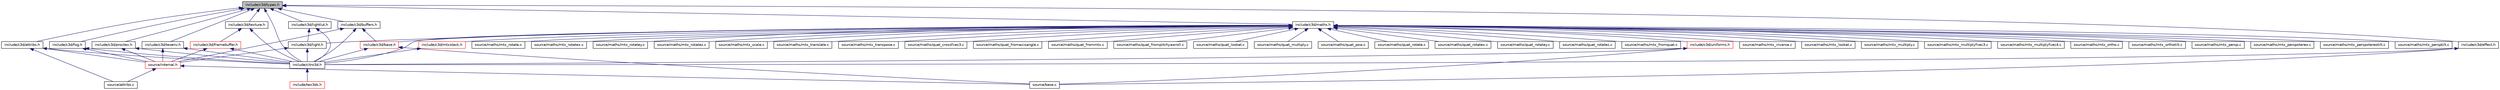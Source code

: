 digraph "include/c3d/types.h"
{
  edge [fontname="Helvetica",fontsize="10",labelfontname="Helvetica",labelfontsize="10"];
  node [fontname="Helvetica",fontsize="10",shape=record];
  Node2 [label="include/c3d/types.h",height=0.2,width=0.4,color="black", fillcolor="grey75", style="filled", fontcolor="black"];
  Node2 -> Node3 [dir="back",color="midnightblue",fontsize="10",style="solid",fontname="Helvetica"];
  Node3 [label="include/c3d/attribs.h",height=0.2,width=0.4,color="black", fillcolor="white", style="filled",URL="$attribs_8h.html"];
  Node3 -> Node4 [dir="back",color="midnightblue",fontsize="10",style="solid",fontname="Helvetica"];
  Node4 [label="include/citro3d.h",height=0.2,width=0.4,color="black", fillcolor="white", style="filled",URL="$citro3d_8h.html"];
  Node4 -> Node5 [dir="back",color="midnightblue",fontsize="10",style="solid",fontname="Helvetica"];
  Node5 [label="include/tex3ds.h",height=0.2,width=0.4,color="red", fillcolor="white", style="filled",URL="$tex3ds_8h.html",tooltip="tex3ds support "];
  Node3 -> Node7 [dir="back",color="midnightblue",fontsize="10",style="solid",fontname="Helvetica"];
  Node7 [label="source/internal.h",height=0.2,width=0.4,color="red", fillcolor="white", style="filled",URL="$internal_8h.html"];
  Node7 -> Node8 [dir="back",color="midnightblue",fontsize="10",style="solid",fontname="Helvetica"];
  Node8 [label="source/attribs.c",height=0.2,width=0.4,color="black", fillcolor="white", style="filled",URL="$attribs_8c.html"];
  Node7 -> Node9 [dir="back",color="midnightblue",fontsize="10",style="solid",fontname="Helvetica"];
  Node9 [label="source/base.c",height=0.2,width=0.4,color="black", fillcolor="white", style="filled",URL="$base_8c.html"];
  Node3 -> Node8 [dir="back",color="midnightblue",fontsize="10",style="solid",fontname="Helvetica"];
  Node2 -> Node25 [dir="back",color="midnightblue",fontsize="10",style="solid",fontname="Helvetica"];
  Node25 [label="include/c3d/buffers.h",height=0.2,width=0.4,color="black", fillcolor="white", style="filled",URL="$buffers_8h.html"];
  Node25 -> Node26 [dir="back",color="midnightblue",fontsize="10",style="solid",fontname="Helvetica"];
  Node26 [label="include/c3d/base.h",height=0.2,width=0.4,color="red", fillcolor="white", style="filled",URL="$base_8h.html"];
  Node26 -> Node4 [dir="back",color="midnightblue",fontsize="10",style="solid",fontname="Helvetica"];
  Node26 -> Node9 [dir="back",color="midnightblue",fontsize="10",style="solid",fontname="Helvetica"];
  Node25 -> Node4 [dir="back",color="midnightblue",fontsize="10",style="solid",fontname="Helvetica"];
  Node25 -> Node7 [dir="back",color="midnightblue",fontsize="10",style="solid",fontname="Helvetica"];
  Node2 -> Node27 [dir="back",color="midnightblue",fontsize="10",style="solid",fontname="Helvetica"];
  Node27 [label="include/c3d/maths.h",height=0.2,width=0.4,color="black", fillcolor="white", style="filled",URL="$maths_8h.html"];
  Node27 -> Node26 [dir="back",color="midnightblue",fontsize="10",style="solid",fontname="Helvetica"];
  Node27 -> Node28 [dir="back",color="midnightblue",fontsize="10",style="solid",fontname="Helvetica"];
  Node28 [label="include/c3d/light.h",height=0.2,width=0.4,color="black", fillcolor="white", style="filled",URL="$light_8h.html"];
  Node28 -> Node4 [dir="back",color="midnightblue",fontsize="10",style="solid",fontname="Helvetica"];
  Node28 -> Node7 [dir="back",color="midnightblue",fontsize="10",style="solid",fontname="Helvetica"];
  Node27 -> Node29 [dir="back",color="midnightblue",fontsize="10",style="solid",fontname="Helvetica"];
  Node29 [label="include/c3d/mtxstack.h",height=0.2,width=0.4,color="red", fillcolor="white", style="filled",URL="$mtxstack_8h.html"];
  Node29 -> Node4 [dir="back",color="midnightblue",fontsize="10",style="solid",fontname="Helvetica"];
  Node27 -> Node31 [dir="back",color="midnightblue",fontsize="10",style="solid",fontname="Helvetica"];
  Node31 [label="include/c3d/uniforms.h",height=0.2,width=0.4,color="red", fillcolor="white", style="filled",URL="$uniforms_8h.html"];
  Node31 -> Node4 [dir="back",color="midnightblue",fontsize="10",style="solid",fontname="Helvetica"];
  Node31 -> Node9 [dir="back",color="midnightblue",fontsize="10",style="solid",fontname="Helvetica"];
  Node27 -> Node4 [dir="back",color="midnightblue",fontsize="10",style="solid",fontname="Helvetica"];
  Node27 -> Node32 [dir="back",color="midnightblue",fontsize="10",style="solid",fontname="Helvetica"];
  Node32 [label="source/maths/mtx_fromquat.c",height=0.2,width=0.4,color="black", fillcolor="white", style="filled",URL="$mtx__fromquat_8c.html"];
  Node27 -> Node33 [dir="back",color="midnightblue",fontsize="10",style="solid",fontname="Helvetica"];
  Node33 [label="source/maths/mtx_inverse.c",height=0.2,width=0.4,color="black", fillcolor="white", style="filled",URL="$mtx__inverse_8c.html"];
  Node27 -> Node34 [dir="back",color="midnightblue",fontsize="10",style="solid",fontname="Helvetica"];
  Node34 [label="source/maths/mtx_lookat.c",height=0.2,width=0.4,color="black", fillcolor="white", style="filled",URL="$mtx__lookat_8c.html"];
  Node27 -> Node35 [dir="back",color="midnightblue",fontsize="10",style="solid",fontname="Helvetica"];
  Node35 [label="source/maths/mtx_multiply.c",height=0.2,width=0.4,color="black", fillcolor="white", style="filled",URL="$mtx__multiply_8c.html"];
  Node27 -> Node36 [dir="back",color="midnightblue",fontsize="10",style="solid",fontname="Helvetica"];
  Node36 [label="source/maths/mtx_multiplyfvec3.c",height=0.2,width=0.4,color="black", fillcolor="white", style="filled",URL="$mtx__multiplyfvec3_8c.html"];
  Node27 -> Node37 [dir="back",color="midnightblue",fontsize="10",style="solid",fontname="Helvetica"];
  Node37 [label="source/maths/mtx_multiplyfvec4.c",height=0.2,width=0.4,color="black", fillcolor="white", style="filled",URL="$mtx__multiplyfvec4_8c.html"];
  Node27 -> Node38 [dir="back",color="midnightblue",fontsize="10",style="solid",fontname="Helvetica"];
  Node38 [label="source/maths/mtx_ortho.c",height=0.2,width=0.4,color="black", fillcolor="white", style="filled",URL="$mtx__ortho_8c.html"];
  Node27 -> Node39 [dir="back",color="midnightblue",fontsize="10",style="solid",fontname="Helvetica"];
  Node39 [label="source/maths/mtx_orthotilt.c",height=0.2,width=0.4,color="black", fillcolor="white", style="filled",URL="$mtx__orthotilt_8c.html"];
  Node27 -> Node40 [dir="back",color="midnightblue",fontsize="10",style="solid",fontname="Helvetica"];
  Node40 [label="source/maths/mtx_persp.c",height=0.2,width=0.4,color="black", fillcolor="white", style="filled",URL="$mtx__persp_8c.html"];
  Node27 -> Node41 [dir="back",color="midnightblue",fontsize="10",style="solid",fontname="Helvetica"];
  Node41 [label="source/maths/mtx_perspstereo.c",height=0.2,width=0.4,color="black", fillcolor="white", style="filled",URL="$mtx__perspstereo_8c.html"];
  Node27 -> Node42 [dir="back",color="midnightblue",fontsize="10",style="solid",fontname="Helvetica"];
  Node42 [label="source/maths/mtx_perspstereotilt.c",height=0.2,width=0.4,color="black", fillcolor="white", style="filled",URL="$mtx__perspstereotilt_8c.html"];
  Node27 -> Node43 [dir="back",color="midnightblue",fontsize="10",style="solid",fontname="Helvetica"];
  Node43 [label="source/maths/mtx_persptilt.c",height=0.2,width=0.4,color="black", fillcolor="white", style="filled",URL="$mtx__persptilt_8c.html"];
  Node27 -> Node44 [dir="back",color="midnightblue",fontsize="10",style="solid",fontname="Helvetica"];
  Node44 [label="source/maths/mtx_rotate.c",height=0.2,width=0.4,color="black", fillcolor="white", style="filled",URL="$mtx__rotate_8c.html"];
  Node27 -> Node45 [dir="back",color="midnightblue",fontsize="10",style="solid",fontname="Helvetica"];
  Node45 [label="source/maths/mtx_rotatex.c",height=0.2,width=0.4,color="black", fillcolor="white", style="filled",URL="$mtx__rotatex_8c.html"];
  Node27 -> Node46 [dir="back",color="midnightblue",fontsize="10",style="solid",fontname="Helvetica"];
  Node46 [label="source/maths/mtx_rotatey.c",height=0.2,width=0.4,color="black", fillcolor="white", style="filled",URL="$mtx__rotatey_8c.html"];
  Node27 -> Node47 [dir="back",color="midnightblue",fontsize="10",style="solid",fontname="Helvetica"];
  Node47 [label="source/maths/mtx_rotatez.c",height=0.2,width=0.4,color="black", fillcolor="white", style="filled",URL="$mtx__rotatez_8c.html"];
  Node27 -> Node48 [dir="back",color="midnightblue",fontsize="10",style="solid",fontname="Helvetica"];
  Node48 [label="source/maths/mtx_scale.c",height=0.2,width=0.4,color="black", fillcolor="white", style="filled",URL="$mtx__scale_8c.html"];
  Node27 -> Node49 [dir="back",color="midnightblue",fontsize="10",style="solid",fontname="Helvetica"];
  Node49 [label="source/maths/mtx_translate.c",height=0.2,width=0.4,color="black", fillcolor="white", style="filled",URL="$mtx__translate_8c.html"];
  Node27 -> Node50 [dir="back",color="midnightblue",fontsize="10",style="solid",fontname="Helvetica"];
  Node50 [label="source/maths/mtx_transpose.c",height=0.2,width=0.4,color="black", fillcolor="white", style="filled",URL="$mtx__transpose_8c.html"];
  Node27 -> Node51 [dir="back",color="midnightblue",fontsize="10",style="solid",fontname="Helvetica"];
  Node51 [label="source/maths/quat_crossfvec3.c",height=0.2,width=0.4,color="black", fillcolor="white", style="filled",URL="$quat__crossfvec3_8c.html"];
  Node27 -> Node52 [dir="back",color="midnightblue",fontsize="10",style="solid",fontname="Helvetica"];
  Node52 [label="source/maths/quat_fromaxisangle.c",height=0.2,width=0.4,color="black", fillcolor="white", style="filled",URL="$quat__fromaxisangle_8c.html"];
  Node27 -> Node53 [dir="back",color="midnightblue",fontsize="10",style="solid",fontname="Helvetica"];
  Node53 [label="source/maths/quat_frommtx.c",height=0.2,width=0.4,color="black", fillcolor="white", style="filled",URL="$quat__frommtx_8c.html"];
  Node27 -> Node54 [dir="back",color="midnightblue",fontsize="10",style="solid",fontname="Helvetica"];
  Node54 [label="source/maths/quat_frompitchyawroll.c",height=0.2,width=0.4,color="black", fillcolor="white", style="filled",URL="$quat__frompitchyawroll_8c.html"];
  Node27 -> Node55 [dir="back",color="midnightblue",fontsize="10",style="solid",fontname="Helvetica"];
  Node55 [label="source/maths/quat_lookat.c",height=0.2,width=0.4,color="black", fillcolor="white", style="filled",URL="$quat__lookat_8c.html"];
  Node27 -> Node56 [dir="back",color="midnightblue",fontsize="10",style="solid",fontname="Helvetica"];
  Node56 [label="source/maths/quat_multiply.c",height=0.2,width=0.4,color="black", fillcolor="white", style="filled",URL="$quat__multiply_8c.html"];
  Node27 -> Node57 [dir="back",color="midnightblue",fontsize="10",style="solid",fontname="Helvetica"];
  Node57 [label="source/maths/quat_pow.c",height=0.2,width=0.4,color="black", fillcolor="white", style="filled",URL="$quat__pow_8c.html"];
  Node27 -> Node58 [dir="back",color="midnightblue",fontsize="10",style="solid",fontname="Helvetica"];
  Node58 [label="source/maths/quat_rotate.c",height=0.2,width=0.4,color="black", fillcolor="white", style="filled",URL="$quat__rotate_8c.html"];
  Node27 -> Node59 [dir="back",color="midnightblue",fontsize="10",style="solid",fontname="Helvetica"];
  Node59 [label="source/maths/quat_rotatex.c",height=0.2,width=0.4,color="black", fillcolor="white", style="filled",URL="$quat__rotatex_8c.html"];
  Node27 -> Node60 [dir="back",color="midnightblue",fontsize="10",style="solid",fontname="Helvetica"];
  Node60 [label="source/maths/quat_rotatey.c",height=0.2,width=0.4,color="black", fillcolor="white", style="filled",URL="$quat__rotatey_8c.html"];
  Node27 -> Node61 [dir="back",color="midnightblue",fontsize="10",style="solid",fontname="Helvetica"];
  Node61 [label="source/maths/quat_rotatez.c",height=0.2,width=0.4,color="black", fillcolor="white", style="filled",URL="$quat__rotatez_8c.html"];
  Node2 -> Node62 [dir="back",color="midnightblue",fontsize="10",style="solid",fontname="Helvetica"];
  Node62 [label="include/c3d/effect.h",height=0.2,width=0.4,color="black", fillcolor="white", style="filled",URL="$effect_8h.html"];
  Node62 -> Node4 [dir="back",color="midnightblue",fontsize="10",style="solid",fontname="Helvetica"];
  Node62 -> Node9 [dir="back",color="midnightblue",fontsize="10",style="solid",fontname="Helvetica"];
  Node2 -> Node63 [dir="back",color="midnightblue",fontsize="10",style="solid",fontname="Helvetica"];
  Node63 [label="include/c3d/fog.h",height=0.2,width=0.4,color="black", fillcolor="white", style="filled",URL="$fog_8h.html"];
  Node63 -> Node4 [dir="back",color="midnightblue",fontsize="10",style="solid",fontname="Helvetica"];
  Node63 -> Node7 [dir="back",color="midnightblue",fontsize="10",style="solid",fontname="Helvetica"];
  Node2 -> Node64 [dir="back",color="midnightblue",fontsize="10",style="solid",fontname="Helvetica"];
  Node64 [label="include/c3d/texture.h",height=0.2,width=0.4,color="black", fillcolor="white", style="filled",URL="$texture_8h.html"];
  Node64 -> Node65 [dir="back",color="midnightblue",fontsize="10",style="solid",fontname="Helvetica"];
  Node65 [label="include/c3d/framebuffer.h",height=0.2,width=0.4,color="red", fillcolor="white", style="filled",URL="$framebuffer_8h.html"];
  Node65 -> Node4 [dir="back",color="midnightblue",fontsize="10",style="solid",fontname="Helvetica"];
  Node65 -> Node7 [dir="back",color="midnightblue",fontsize="10",style="solid",fontname="Helvetica"];
  Node64 -> Node4 [dir="back",color="midnightblue",fontsize="10",style="solid",fontname="Helvetica"];
  Node2 -> Node67 [dir="back",color="midnightblue",fontsize="10",style="solid",fontname="Helvetica"];
  Node67 [label="include/c3d/lightlut.h",height=0.2,width=0.4,color="black", fillcolor="white", style="filled",URL="$lightlut_8h.html"];
  Node67 -> Node28 [dir="back",color="midnightblue",fontsize="10",style="solid",fontname="Helvetica"];
  Node67 -> Node4 [dir="back",color="midnightblue",fontsize="10",style="solid",fontname="Helvetica"];
  Node2 -> Node68 [dir="back",color="midnightblue",fontsize="10",style="solid",fontname="Helvetica"];
  Node68 [label="include/c3d/proctex.h",height=0.2,width=0.4,color="black", fillcolor="white", style="filled",URL="$proctex_8h.html"];
  Node68 -> Node4 [dir="back",color="midnightblue",fontsize="10",style="solid",fontname="Helvetica"];
  Node68 -> Node7 [dir="back",color="midnightblue",fontsize="10",style="solid",fontname="Helvetica"];
  Node2 -> Node69 [dir="back",color="midnightblue",fontsize="10",style="solid",fontname="Helvetica"];
  Node69 [label="include/c3d/texenv.h",height=0.2,width=0.4,color="black", fillcolor="white", style="filled",URL="$texenv_8h.html"];
  Node69 -> Node4 [dir="back",color="midnightblue",fontsize="10",style="solid",fontname="Helvetica"];
  Node69 -> Node7 [dir="back",color="midnightblue",fontsize="10",style="solid",fontname="Helvetica"];
  Node2 -> Node4 [dir="back",color="midnightblue",fontsize="10",style="solid",fontname="Helvetica"];
}
